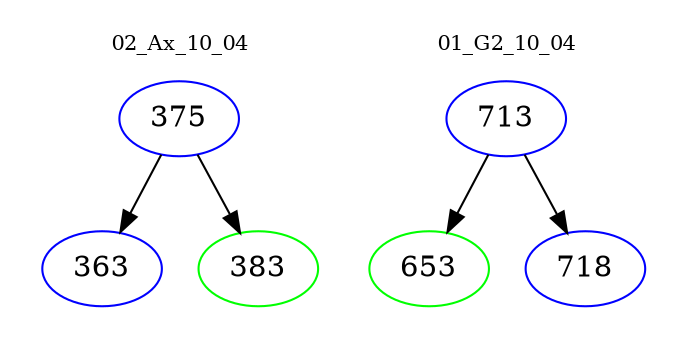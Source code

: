 digraph{
subgraph cluster_0 {
color = white
label = "02_Ax_10_04";
fontsize=10;
T0_375 [label="375", color="blue"]
T0_375 -> T0_363 [color="black"]
T0_363 [label="363", color="blue"]
T0_375 -> T0_383 [color="black"]
T0_383 [label="383", color="green"]
}
subgraph cluster_1 {
color = white
label = "01_G2_10_04";
fontsize=10;
T1_713 [label="713", color="blue"]
T1_713 -> T1_653 [color="black"]
T1_653 [label="653", color="green"]
T1_713 -> T1_718 [color="black"]
T1_718 [label="718", color="blue"]
}
}
